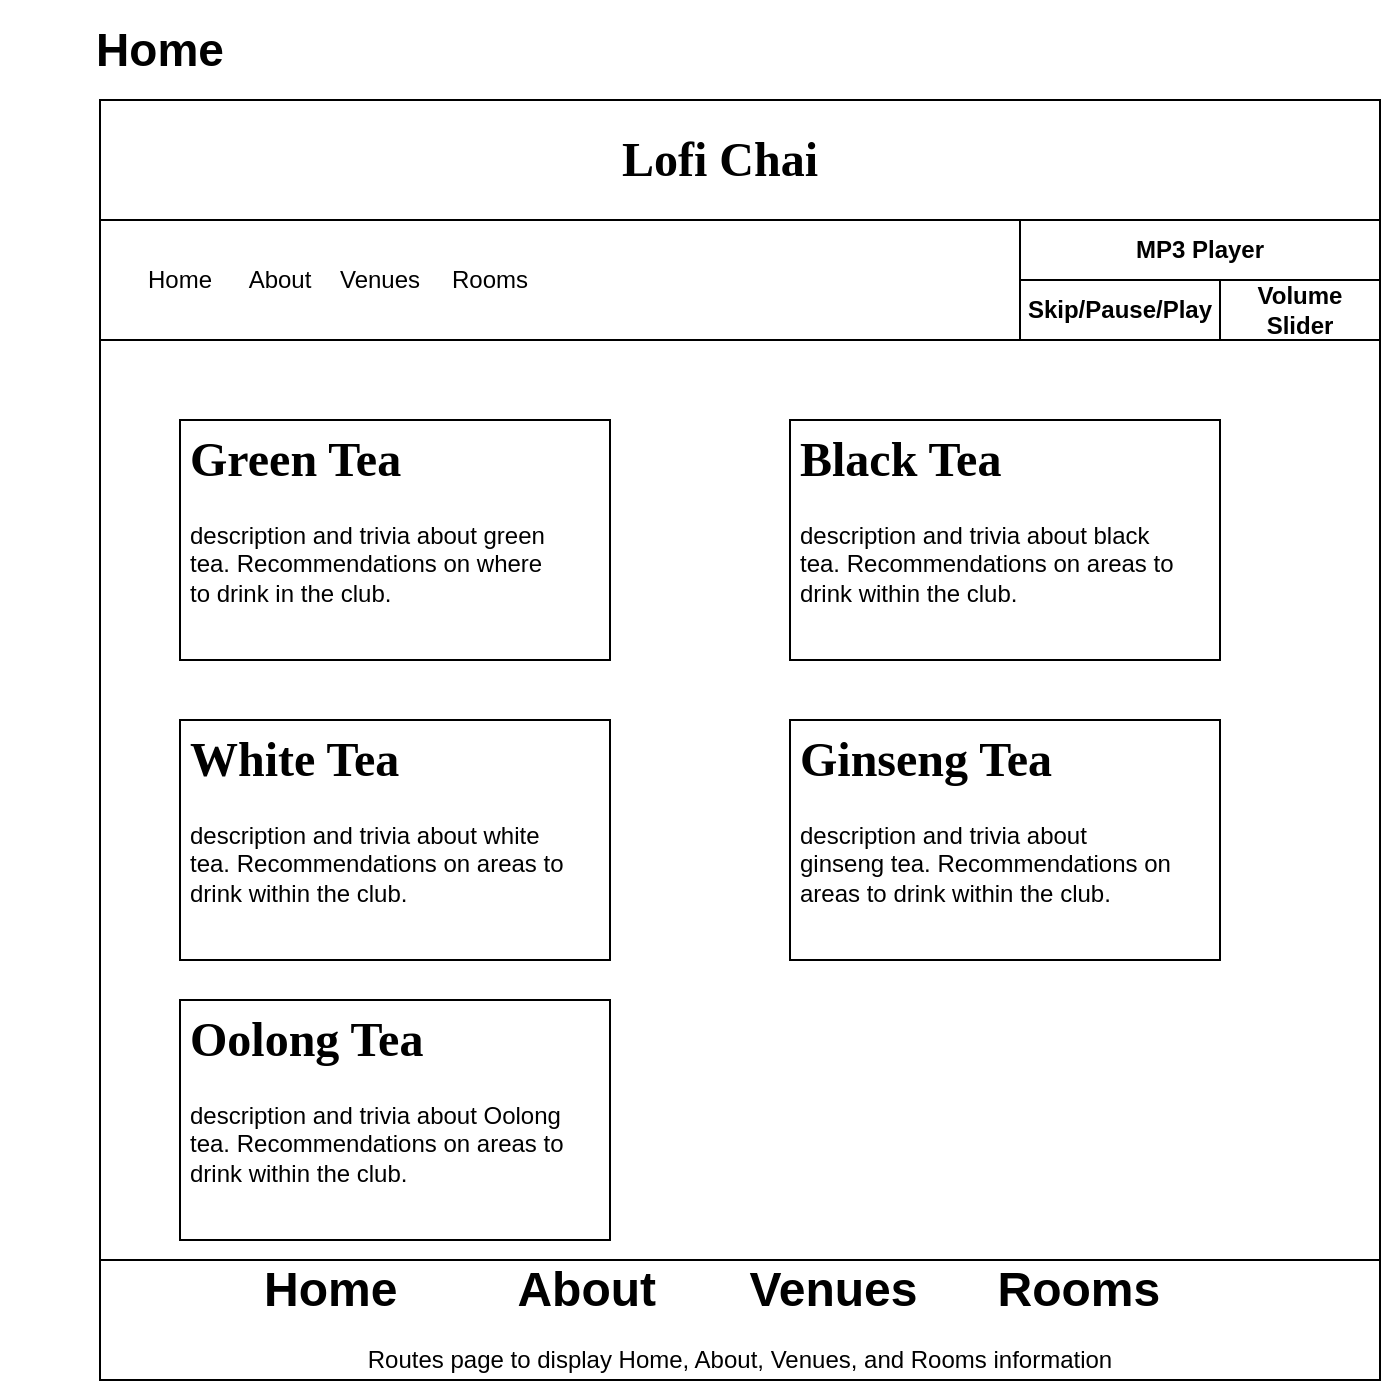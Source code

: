 <mxfile version="13.7.1" type="github">
  <diagram id="DWfJ01J_XPEENA6T38mr" name="Page-1">
    <mxGraphModel dx="1038" dy="531" grid="1" gridSize="10" guides="1" tooltips="1" connect="1" arrows="1" fold="1" page="1" pageScale="1" pageWidth="850" pageHeight="1100" math="0" shadow="0">
      <root>
        <mxCell id="0" />
        <mxCell id="1" parent="0" />
        <mxCell id="QUAUciEGf7oJxG4A6nrq-1" value="" style="whiteSpace=wrap;html=1;aspect=fixed;" vertex="1" parent="1">
          <mxGeometry x="105.0" y="70" width="640" height="640" as="geometry" />
        </mxCell>
        <mxCell id="QUAUciEGf7oJxG4A6nrq-2" value="" style="rounded=0;whiteSpace=wrap;html=1;" vertex="1" parent="1">
          <mxGeometry x="105.0" y="70" width="640" height="60" as="geometry" />
        </mxCell>
        <mxCell id="QUAUciEGf7oJxG4A6nrq-3" value="&lt;font style=&quot;font-size: 24px&quot; face=&quot;NiteClub&quot; data-font-src=&quot;https://www.dafont.com/nite-club.font&quot;&gt;&lt;b&gt;Lofi Chai&lt;/b&gt;&lt;/font&gt;" style="text;html=1;strokeColor=none;fillColor=none;align=center;verticalAlign=middle;whiteSpace=wrap;rounded=0;" vertex="1" parent="1">
          <mxGeometry x="360" y="80" width="110" height="40" as="geometry" />
        </mxCell>
        <mxCell id="QUAUciEGf7oJxG4A6nrq-4" value="" style="rounded=0;whiteSpace=wrap;html=1;" vertex="1" parent="1">
          <mxGeometry x="105.0" y="130" width="640" height="60" as="geometry" />
        </mxCell>
        <mxCell id="QUAUciEGf7oJxG4A6nrq-5" value="Home" style="text;html=1;strokeColor=none;fillColor=none;align=center;verticalAlign=middle;whiteSpace=wrap;rounded=0;" vertex="1" parent="1">
          <mxGeometry x="125.0" y="150" width="40" height="20" as="geometry" />
        </mxCell>
        <mxCell id="QUAUciEGf7oJxG4A6nrq-6" value="About" style="text;html=1;strokeColor=none;fillColor=none;align=center;verticalAlign=middle;whiteSpace=wrap;rounded=0;" vertex="1" parent="1">
          <mxGeometry x="175" y="150" width="40" height="20" as="geometry" />
        </mxCell>
        <mxCell id="QUAUciEGf7oJxG4A6nrq-7" value="Venues" style="text;html=1;strokeColor=none;fillColor=none;align=center;verticalAlign=middle;whiteSpace=wrap;rounded=0;" vertex="1" parent="1">
          <mxGeometry x="225" y="150" width="40" height="20" as="geometry" />
        </mxCell>
        <mxCell id="QUAUciEGf7oJxG4A6nrq-12" value="" style="rounded=0;whiteSpace=wrap;html=1;" vertex="1" parent="1">
          <mxGeometry x="145" y="230" width="215" height="120" as="geometry" />
        </mxCell>
        <mxCell id="QUAUciEGf7oJxG4A6nrq-13" value="&lt;h1&gt;&lt;font face=&quot;NiteClub&quot; data-font-src=&quot;https://www.dafont.com/nite-club.font&quot;&gt;Green Tea&lt;/font&gt;&lt;/h1&gt;&lt;div&gt;description and trivia about green tea. Recommendations on where to drink in the club.&lt;/div&gt;" style="text;html=1;strokeColor=none;fillColor=none;spacing=5;spacingTop=-20;whiteSpace=wrap;overflow=hidden;rounded=0;" vertex="1" parent="1">
          <mxGeometry x="145" y="230" width="195" height="120" as="geometry" />
        </mxCell>
        <mxCell id="QUAUciEGf7oJxG4A6nrq-16" value="" style="rounded=0;whiteSpace=wrap;html=1;" vertex="1" parent="1">
          <mxGeometry x="105.0" y="650" width="640" height="60" as="geometry" />
        </mxCell>
        <mxCell id="QUAUciEGf7oJxG4A6nrq-17" value="&lt;b&gt;&lt;font style=&quot;font-size: 24px&quot;&gt;&amp;nbsp; &amp;nbsp; &amp;nbsp; &amp;nbsp; &amp;nbsp; &amp;nbsp; Home&amp;nbsp; &amp;nbsp; &amp;nbsp; &amp;nbsp; &amp;nbsp;About&amp;nbsp; &amp;nbsp; &amp;nbsp; &amp;nbsp;Venues&amp;nbsp; &amp;nbsp; &amp;nbsp; Rooms&amp;nbsp;&lt;/font&gt;&lt;/b&gt;" style="text;html=1;strokeColor=none;fillColor=none;align=left;verticalAlign=middle;whiteSpace=wrap;rounded=0;" vertex="1" parent="1">
          <mxGeometry x="105.0" y="650" width="640" height="30" as="geometry" />
        </mxCell>
        <mxCell id="QUAUciEGf7oJxG4A6nrq-18" value="Routes page to display Home, About, Venues, and Rooms information" style="text;html=1;strokeColor=none;fillColor=none;align=center;verticalAlign=middle;whiteSpace=wrap;rounded=0;" vertex="1" parent="1">
          <mxGeometry x="105.0" y="690" width="640" height="20" as="geometry" />
        </mxCell>
        <mxCell id="QUAUciEGf7oJxG4A6nrq-20" value="" style="rounded=0;whiteSpace=wrap;html=1;" vertex="1" parent="1">
          <mxGeometry x="450" y="230" width="215" height="120" as="geometry" />
        </mxCell>
        <mxCell id="QUAUciEGf7oJxG4A6nrq-21" value="&lt;h1&gt;&lt;font face=&quot;NiteClub&quot; data-font-src=&quot;https://www.dafont.com/nite-club.font&quot;&gt;Black Tea&lt;/font&gt;&lt;/h1&gt;&lt;div&gt;description and trivia about black tea. Recommendations on areas to drink within the club.&lt;/div&gt;" style="text;html=1;strokeColor=none;fillColor=none;spacing=5;spacingTop=-20;whiteSpace=wrap;overflow=hidden;rounded=0;" vertex="1" parent="1">
          <mxGeometry x="450" y="230" width="195" height="120" as="geometry" />
        </mxCell>
        <mxCell id="QUAUciEGf7oJxG4A6nrq-22" value="" style="rounded=0;whiteSpace=wrap;html=1;" vertex="1" parent="1">
          <mxGeometry x="145" y="380" width="215" height="120" as="geometry" />
        </mxCell>
        <mxCell id="QUAUciEGf7oJxG4A6nrq-23" value="&lt;h1&gt;&lt;font face=&quot;NiteClub&quot; data-font-src=&quot;https://www.dafont.com/nite-club.font&quot;&gt;White Tea&lt;/font&gt;&lt;/h1&gt;&lt;div&gt;description and trivia about white tea. Recommendations on areas to drink within the club.&lt;/div&gt;" style="text;html=1;strokeColor=none;fillColor=none;spacing=5;spacingTop=-20;whiteSpace=wrap;overflow=hidden;rounded=0;" vertex="1" parent="1">
          <mxGeometry x="145" y="380" width="195" height="120" as="geometry" />
        </mxCell>
        <mxCell id="QUAUciEGf7oJxG4A6nrq-24" value="" style="rounded=0;whiteSpace=wrap;html=1;" vertex="1" parent="1">
          <mxGeometry x="450" y="380" width="215" height="120" as="geometry" />
        </mxCell>
        <mxCell id="QUAUciEGf7oJxG4A6nrq-25" value="&lt;h1&gt;&lt;font face=&quot;NiteClub&quot; data-font-src=&quot;https://www.dafont.com/nite-club.font&quot;&gt;Ginseng Tea&lt;/font&gt;&lt;/h1&gt;&lt;div&gt;description and trivia about ginseng tea. Recommendations on areas to drink within the club.&lt;/div&gt;" style="text;html=1;strokeColor=none;fillColor=none;spacing=5;spacingTop=-20;whiteSpace=wrap;overflow=hidden;rounded=0;" vertex="1" parent="1">
          <mxGeometry x="450" y="380" width="195" height="120" as="geometry" />
        </mxCell>
        <mxCell id="QUAUciEGf7oJxG4A6nrq-26" value="" style="rounded=0;whiteSpace=wrap;html=1;" vertex="1" parent="1">
          <mxGeometry x="145" y="520" width="215" height="120" as="geometry" />
        </mxCell>
        <mxCell id="QUAUciEGf7oJxG4A6nrq-27" value="&lt;h1&gt;&lt;font face=&quot;NiteClub&quot; data-font-src=&quot;https://www.dafont.com/nite-club.font&quot;&gt;Oolong Tea&lt;/font&gt;&lt;/h1&gt;&lt;div&gt;description and trivia about Oolong tea. Recommendations on areas to drink within the club.&lt;/div&gt;" style="text;html=1;strokeColor=none;fillColor=none;spacing=5;spacingTop=-20;whiteSpace=wrap;overflow=hidden;rounded=0;" vertex="1" parent="1">
          <mxGeometry x="145" y="520" width="195" height="120" as="geometry" />
        </mxCell>
        <mxCell id="QUAUciEGf7oJxG4A6nrq-28" value="Rooms" style="text;html=1;strokeColor=none;fillColor=none;align=center;verticalAlign=middle;whiteSpace=wrap;rounded=0;" vertex="1" parent="1">
          <mxGeometry x="280" y="150" width="40" height="20" as="geometry" />
        </mxCell>
        <mxCell id="QUAUciEGf7oJxG4A6nrq-29" value="" style="rounded=0;whiteSpace=wrap;html=1;" vertex="1" parent="1">
          <mxGeometry x="565" y="130" width="180" height="60" as="geometry" />
        </mxCell>
        <mxCell id="QUAUciEGf7oJxG4A6nrq-32" value="&lt;b&gt;MP3 Player&lt;/b&gt;" style="text;html=1;fillColor=none;align=center;verticalAlign=middle;whiteSpace=wrap;rounded=0;strokeColor=#000000;" vertex="1" parent="1">
          <mxGeometry x="565" y="130" width="180" height="30" as="geometry" />
        </mxCell>
        <mxCell id="QUAUciEGf7oJxG4A6nrq-33" value="&lt;b&gt;Skip/Pause/Play&lt;/b&gt;" style="text;html=1;fillColor=none;align=center;verticalAlign=middle;whiteSpace=wrap;rounded=0;strokeColor=#000000;" vertex="1" parent="1">
          <mxGeometry x="565" y="160" width="100" height="30" as="geometry" />
        </mxCell>
        <mxCell id="QUAUciEGf7oJxG4A6nrq-34" value="&lt;b&gt;Volume Slider&lt;/b&gt;" style="text;html=1;fillColor=none;align=center;verticalAlign=middle;whiteSpace=wrap;rounded=0;strokeColor=#000000;" vertex="1" parent="1">
          <mxGeometry x="665" y="160" width="80" height="30" as="geometry" />
        </mxCell>
        <mxCell id="QUAUciEGf7oJxG4A6nrq-36" value="&lt;b&gt;&lt;font style=&quot;font-size: 23px&quot;&gt;Home&lt;/font&gt;&lt;/b&gt;" style="text;html=1;strokeColor=none;fillColor=none;align=center;verticalAlign=middle;whiteSpace=wrap;rounded=0;" vertex="1" parent="1">
          <mxGeometry x="55" y="20" width="160" height="50" as="geometry" />
        </mxCell>
      </root>
    </mxGraphModel>
  </diagram>
</mxfile>
